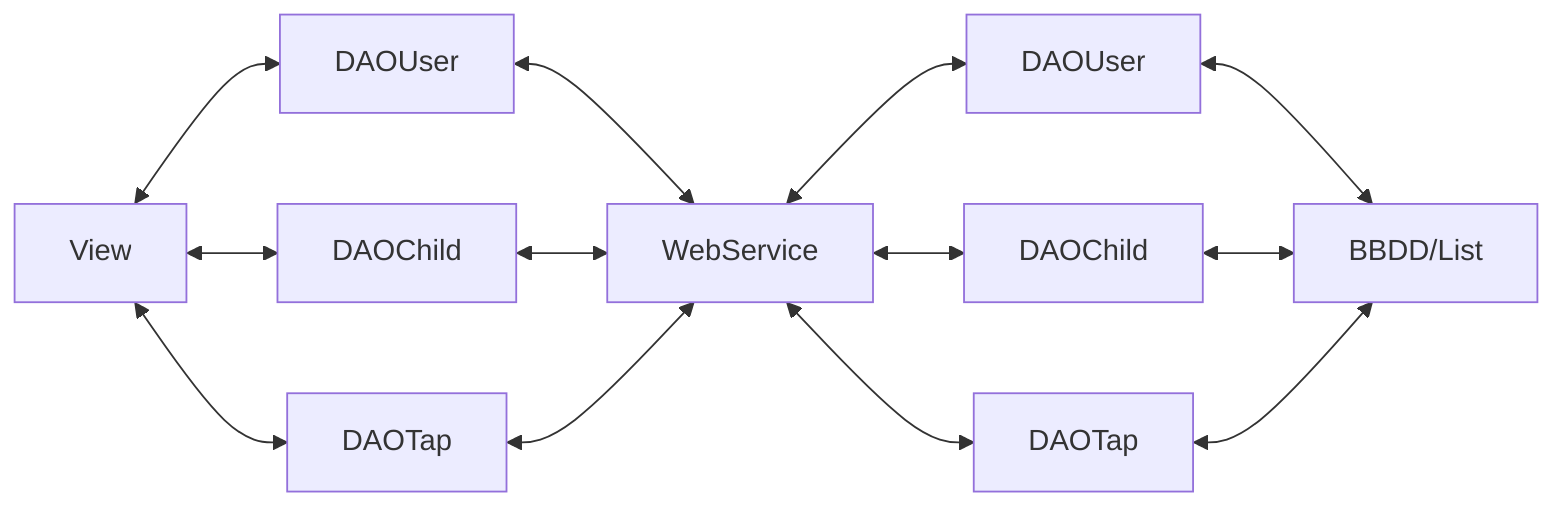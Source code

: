 flowchart LR
    A[View] <--> B[DAOUser]
    A <--> C[DAOChild]
    A <--> D[DAOTap]
    B <--> E[WebService]
    C <--> E
    D <--> E
    E <--> F[DAOUser]
    E <--> G[DAOChild]
    E <--> H[DAOTap]
    F <--> I[BBDD/List]
    G <--> I
    H <--> I